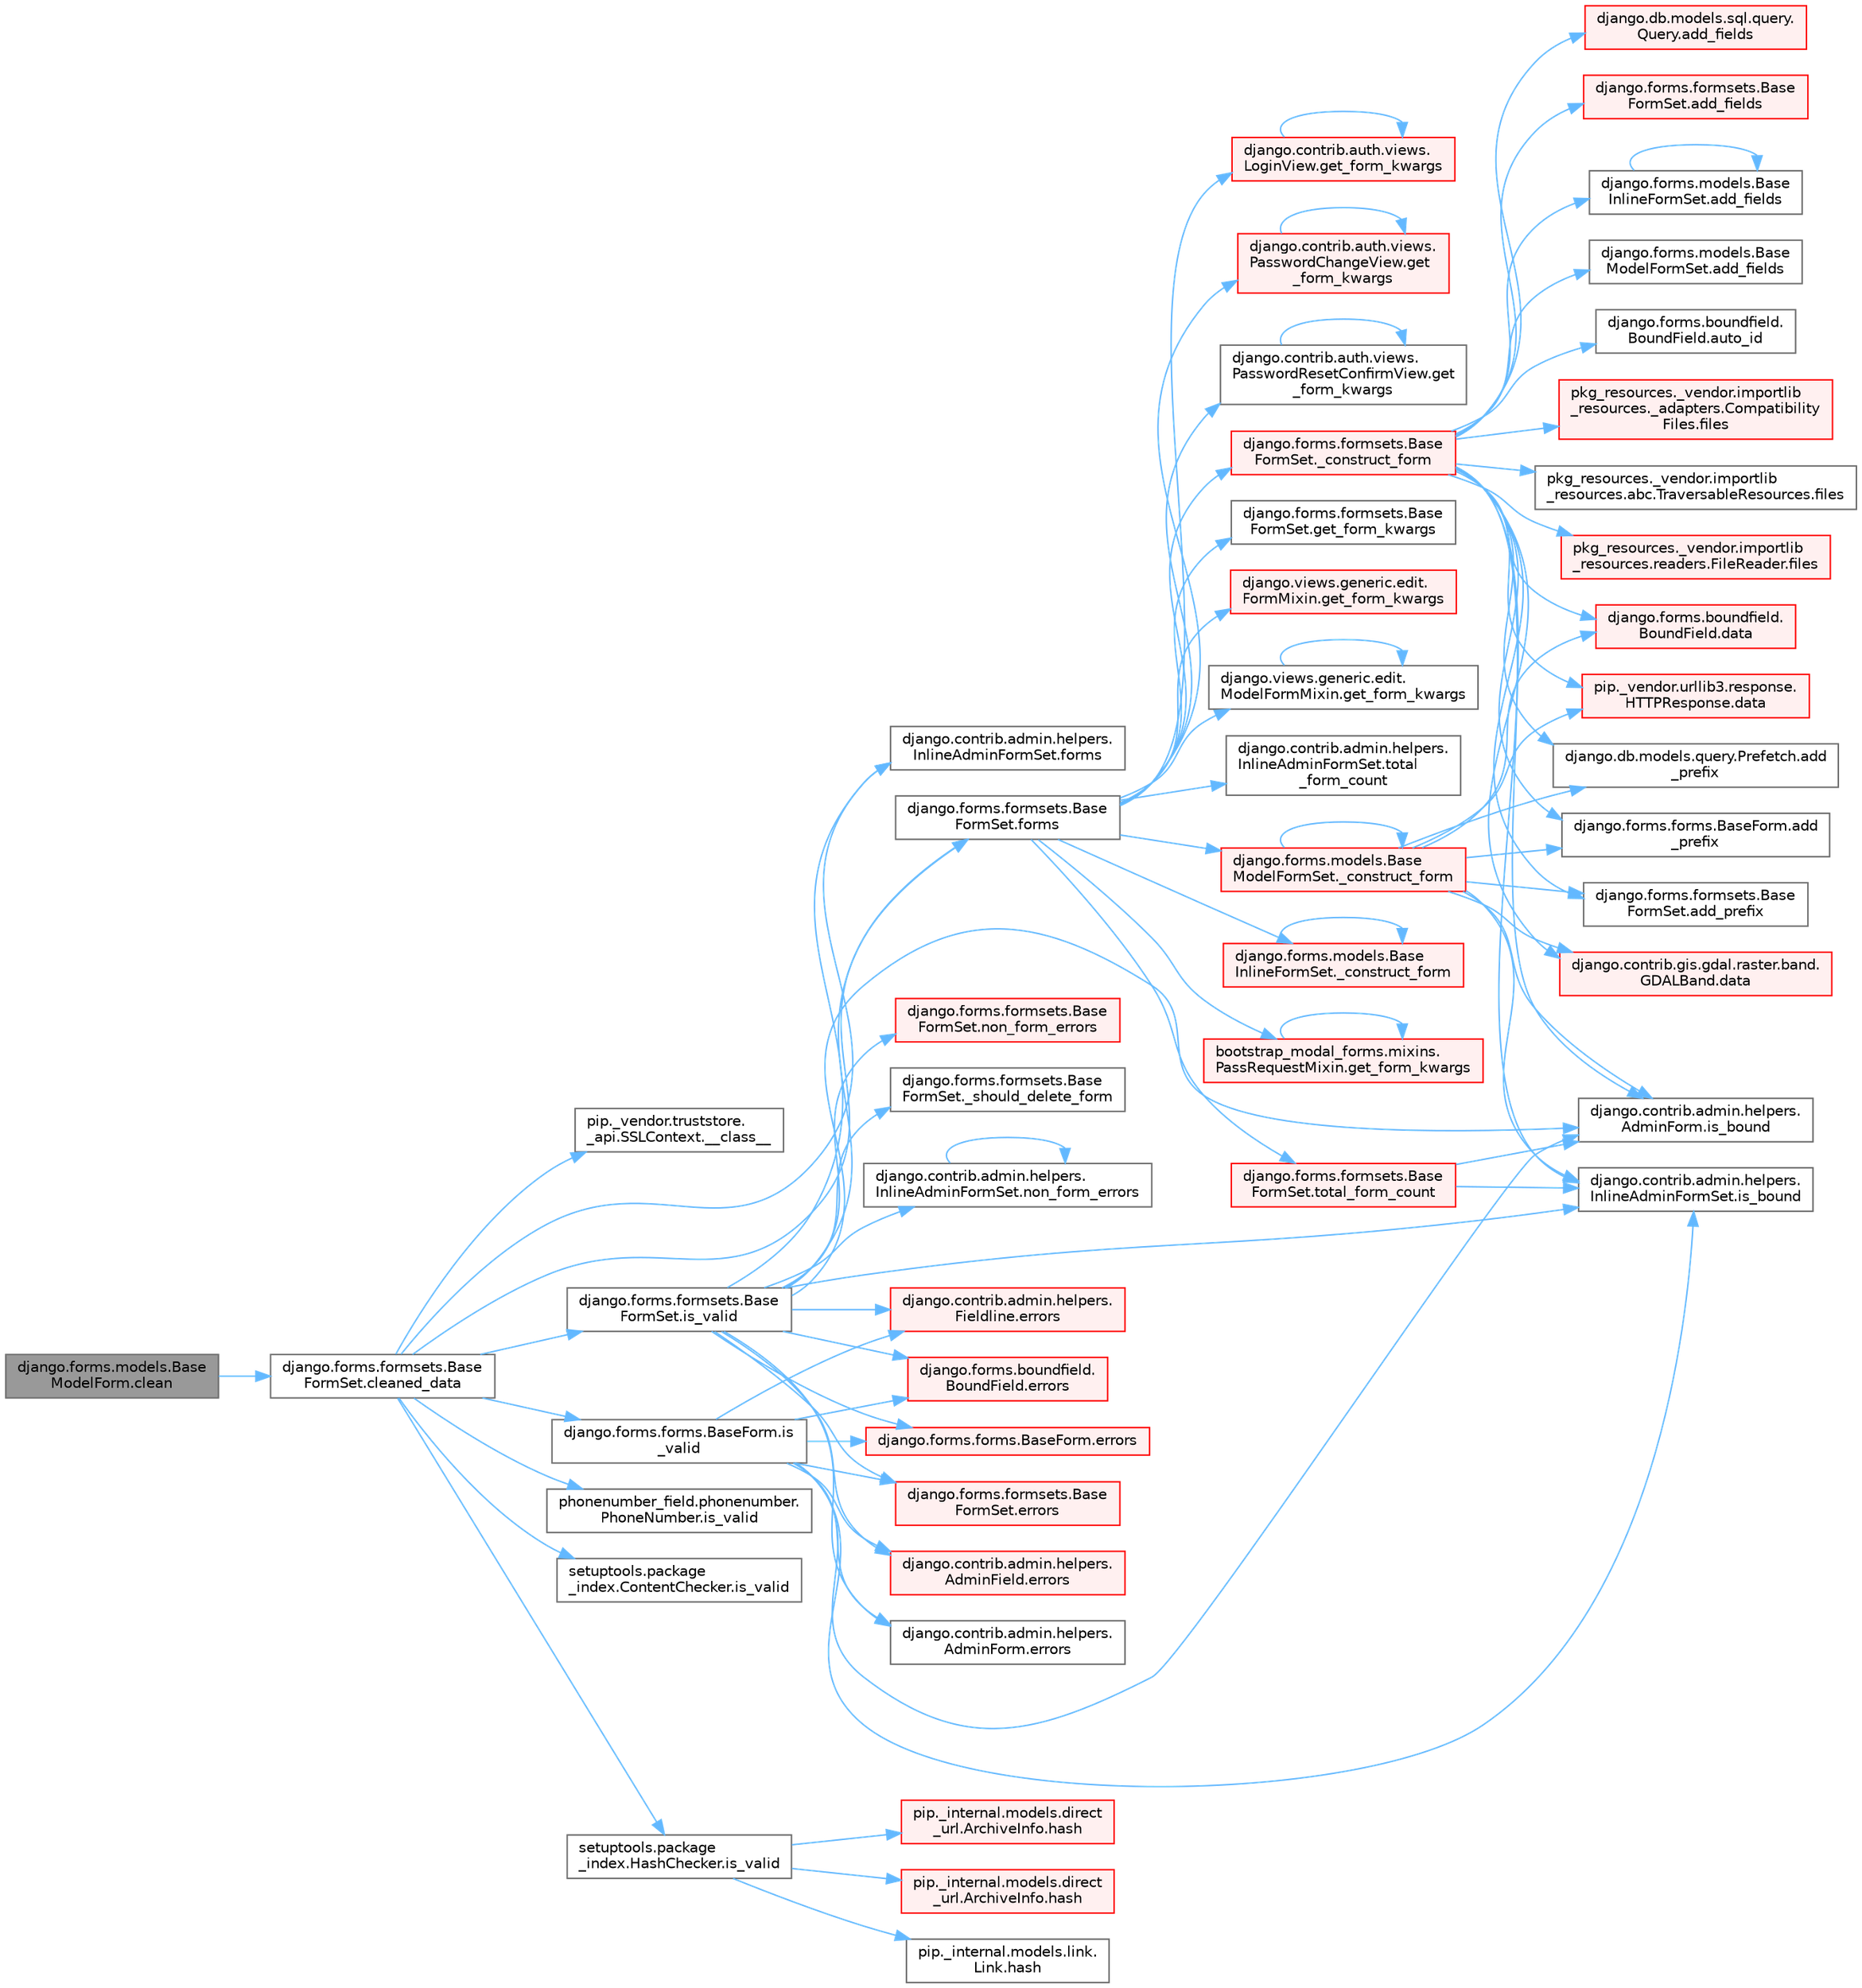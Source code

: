 digraph "django.forms.models.BaseModelForm.clean"
{
 // LATEX_PDF_SIZE
  bgcolor="transparent";
  edge [fontname=Helvetica,fontsize=10,labelfontname=Helvetica,labelfontsize=10];
  node [fontname=Helvetica,fontsize=10,shape=box,height=0.2,width=0.4];
  rankdir="LR";
  Node1 [id="Node000001",label="django.forms.models.Base\lModelForm.clean",height=0.2,width=0.4,color="gray40", fillcolor="grey60", style="filled", fontcolor="black",tooltip=" "];
  Node1 -> Node2 [id="edge1_Node000001_Node000002",color="steelblue1",style="solid",tooltip=" "];
  Node2 [id="Node000002",label="django.forms.formsets.Base\lFormSet.cleaned_data",height=0.2,width=0.4,color="grey40", fillcolor="white", style="filled",URL="$classdjango_1_1forms_1_1formsets_1_1_base_form_set.html#ae51d85dd3faa160668adba372c4e87f7",tooltip=" "];
  Node2 -> Node3 [id="edge2_Node000002_Node000003",color="steelblue1",style="solid",tooltip=" "];
  Node3 [id="Node000003",label="pip._vendor.truststore.\l_api.SSLContext.__class__",height=0.2,width=0.4,color="grey40", fillcolor="white", style="filled",URL="$classpip_1_1__vendor_1_1truststore_1_1__api_1_1_s_s_l_context.html#a530861514f31eabaa3f513557d6e66de",tooltip=" "];
  Node2 -> Node4 [id="edge3_Node000002_Node000004",color="steelblue1",style="solid",tooltip=" "];
  Node4 [id="Node000004",label="django.contrib.admin.helpers.\lInlineAdminFormSet.forms",height=0.2,width=0.4,color="grey40", fillcolor="white", style="filled",URL="$classdjango_1_1contrib_1_1admin_1_1helpers_1_1_inline_admin_form_set.html#aab73a19b39b7eac47d39c4fe6b21ca51",tooltip=" "];
  Node2 -> Node5 [id="edge4_Node000002_Node000005",color="steelblue1",style="solid",tooltip=" "];
  Node5 [id="Node000005",label="django.forms.formsets.Base\lFormSet.forms",height=0.2,width=0.4,color="grey40", fillcolor="white", style="filled",URL="$classdjango_1_1forms_1_1formsets_1_1_base_form_set.html#a398234150267aa3c6dceaa20a7a507f1",tooltip=" "];
  Node5 -> Node6 [id="edge5_Node000005_Node000006",color="steelblue1",style="solid",tooltip=" "];
  Node6 [id="Node000006",label="django.forms.formsets.Base\lFormSet._construct_form",height=0.2,width=0.4,color="red", fillcolor="#FFF0F0", style="filled",URL="$classdjango_1_1forms_1_1formsets_1_1_base_form_set.html#a4a92b0779a5f5964325e73f9c8521fe8",tooltip=" "];
  Node6 -> Node7 [id="edge6_Node000006_Node000007",color="steelblue1",style="solid",tooltip=" "];
  Node7 [id="Node000007",label="django.db.models.sql.query.\lQuery.add_fields",height=0.2,width=0.4,color="red", fillcolor="#FFF0F0", style="filled",URL="$classdjango_1_1db_1_1models_1_1sql_1_1query_1_1_query.html#a86b6a93688b1029c5cc8095a6bc8b683",tooltip=" "];
  Node6 -> Node4486 [id="edge7_Node000006_Node004486",color="steelblue1",style="solid",tooltip=" "];
  Node4486 [id="Node004486",label="django.forms.formsets.Base\lFormSet.add_fields",height=0.2,width=0.4,color="red", fillcolor="#FFF0F0", style="filled",URL="$classdjango_1_1forms_1_1formsets_1_1_base_form_set.html#a9db7c4b565cef620c0195e8f424c3861",tooltip=" "];
  Node6 -> Node4489 [id="edge8_Node000006_Node004489",color="steelblue1",style="solid",tooltip=" "];
  Node4489 [id="Node004489",label="django.forms.models.Base\lInlineFormSet.add_fields",height=0.2,width=0.4,color="grey40", fillcolor="white", style="filled",URL="$classdjango_1_1forms_1_1models_1_1_base_inline_form_set.html#a8e14729fad18b2b23207dfeaffc15cb1",tooltip=" "];
  Node4489 -> Node4489 [id="edge9_Node004489_Node004489",color="steelblue1",style="solid",tooltip=" "];
  Node6 -> Node4490 [id="edge10_Node000006_Node004490",color="steelblue1",style="solid",tooltip=" "];
  Node4490 [id="Node004490",label="django.forms.models.Base\lModelFormSet.add_fields",height=0.2,width=0.4,color="grey40", fillcolor="white", style="filled",URL="$classdjango_1_1forms_1_1models_1_1_base_model_form_set.html#a7cbfcd0996447218ac3164fd6a1305bc",tooltip=" "];
  Node6 -> Node4491 [id="edge11_Node000006_Node004491",color="steelblue1",style="solid",tooltip=" "];
  Node4491 [id="Node004491",label="django.db.models.query.Prefetch.add\l_prefix",height=0.2,width=0.4,color="grey40", fillcolor="white", style="filled",URL="$classdjango_1_1db_1_1models_1_1query_1_1_prefetch.html#afb4d279a423967d5f32da91385163ef5",tooltip=" "];
  Node6 -> Node4492 [id="edge12_Node000006_Node004492",color="steelblue1",style="solid",tooltip=" "];
  Node4492 [id="Node004492",label="django.forms.forms.BaseForm.add\l_prefix",height=0.2,width=0.4,color="grey40", fillcolor="white", style="filled",URL="$classdjango_1_1forms_1_1forms_1_1_base_form.html#ae40cfd5224bffe1e658208d9733eb1cf",tooltip=" "];
  Node6 -> Node2252 [id="edge13_Node000006_Node002252",color="steelblue1",style="solid",tooltip=" "];
  Node2252 [id="Node002252",label="django.forms.formsets.Base\lFormSet.add_prefix",height=0.2,width=0.4,color="grey40", fillcolor="white", style="filled",URL="$classdjango_1_1forms_1_1formsets_1_1_base_form_set.html#a0498beaa50e1791022fde719a1e28ab8",tooltip=" "];
  Node6 -> Node1656 [id="edge14_Node000006_Node001656",color="steelblue1",style="solid",tooltip=" "];
  Node1656 [id="Node001656",label="django.forms.boundfield.\lBoundField.auto_id",height=0.2,width=0.4,color="grey40", fillcolor="white", style="filled",URL="$classdjango_1_1forms_1_1boundfield_1_1_bound_field.html#ae7b115e17041dcc8625b27f5e055a47c",tooltip=" "];
  Node6 -> Node274 [id="edge15_Node000006_Node000274",color="steelblue1",style="solid",tooltip=" "];
  Node274 [id="Node000274",label="django.contrib.gis.gdal.raster.band.\lGDALBand.data",height=0.2,width=0.4,color="red", fillcolor="#FFF0F0", style="filled",URL="$classdjango_1_1contrib_1_1gis_1_1gdal_1_1raster_1_1band_1_1_g_d_a_l_band.html#a5d37dc4c4d5a50a21b75460e75f9ee4d",tooltip=" "];
  Node6 -> Node352 [id="edge16_Node000006_Node000352",color="steelblue1",style="solid",tooltip=" "];
  Node352 [id="Node000352",label="django.forms.boundfield.\lBoundField.data",height=0.2,width=0.4,color="red", fillcolor="#FFF0F0", style="filled",URL="$classdjango_1_1forms_1_1boundfield_1_1_bound_field.html#ad38e19a5099c352218e82322f47b020c",tooltip=" "];
  Node6 -> Node353 [id="edge17_Node000006_Node000353",color="steelblue1",style="solid",tooltip=" "];
  Node353 [id="Node000353",label="pip._vendor.urllib3.response.\lHTTPResponse.data",height=0.2,width=0.4,color="red", fillcolor="#FFF0F0", style="filled",URL="$classpip_1_1__vendor_1_1urllib3_1_1response_1_1_h_t_t_p_response.html#abf3c538704803faf453331b0031f3bdd",tooltip=" "];
  Node6 -> Node2474 [id="edge18_Node000006_Node002474",color="steelblue1",style="solid",tooltip=" "];
  Node2474 [id="Node002474",label="pkg_resources._vendor.importlib\l_resources._adapters.Compatibility\lFiles.files",height=0.2,width=0.4,color="red", fillcolor="#FFF0F0", style="filled",URL="$classpkg__resources_1_1__vendor_1_1importlib__resources_1_1__adapters_1_1_compatibility_files.html#a8b9d338ee8b5f6f2b1b612d2835a5528",tooltip=" "];
  Node6 -> Node2475 [id="edge19_Node000006_Node002475",color="steelblue1",style="solid",tooltip=" "];
  Node2475 [id="Node002475",label="pkg_resources._vendor.importlib\l_resources.abc.TraversableResources.files",height=0.2,width=0.4,color="grey40", fillcolor="white", style="filled",URL="$classpkg__resources_1_1__vendor_1_1importlib__resources_1_1abc_1_1_traversable_resources.html#a355a5579db7885b20dd95b6175965f5b",tooltip=" "];
  Node6 -> Node2476 [id="edge20_Node000006_Node002476",color="steelblue1",style="solid",tooltip=" "];
  Node2476 [id="Node002476",label="pkg_resources._vendor.importlib\l_resources.readers.FileReader.files",height=0.2,width=0.4,color="red", fillcolor="#FFF0F0", style="filled",URL="$classpkg__resources_1_1__vendor_1_1importlib__resources_1_1readers_1_1_file_reader.html#ac80e1e3a22d012bbfb5f1b7a753bab21",tooltip=" "];
  Node6 -> Node2248 [id="edge21_Node000006_Node002248",color="steelblue1",style="solid",tooltip=" "];
  Node2248 [id="Node002248",label="django.contrib.admin.helpers.\lAdminForm.is_bound",height=0.2,width=0.4,color="grey40", fillcolor="white", style="filled",URL="$classdjango_1_1contrib_1_1admin_1_1helpers_1_1_admin_form.html#a3db6718d4233338252982b87421a1ae9",tooltip=" "];
  Node6 -> Node2249 [id="edge22_Node000006_Node002249",color="steelblue1",style="solid",tooltip=" "];
  Node2249 [id="Node002249",label="django.contrib.admin.helpers.\lInlineAdminFormSet.is_bound",height=0.2,width=0.4,color="grey40", fillcolor="white", style="filled",URL="$classdjango_1_1contrib_1_1admin_1_1helpers_1_1_inline_admin_form_set.html#a54ae697ea028b7ed3e193f059bc54a71",tooltip=" "];
  Node5 -> Node4493 [id="edge23_Node000005_Node004493",color="steelblue1",style="solid",tooltip=" "];
  Node4493 [id="Node004493",label="django.forms.models.Base\lInlineFormSet._construct_form",height=0.2,width=0.4,color="red", fillcolor="#FFF0F0", style="filled",URL="$classdjango_1_1forms_1_1models_1_1_base_inline_form_set.html#aed181a723beea830c7e6334b2aa775c3",tooltip=" "];
  Node4493 -> Node4493 [id="edge24_Node004493_Node004493",color="steelblue1",style="solid",tooltip=" "];
  Node5 -> Node4494 [id="edge25_Node000005_Node004494",color="steelblue1",style="solid",tooltip=" "];
  Node4494 [id="Node004494",label="django.forms.models.Base\lModelFormSet._construct_form",height=0.2,width=0.4,color="red", fillcolor="#FFF0F0", style="filled",URL="$classdjango_1_1forms_1_1models_1_1_base_model_form_set.html#a2318f52c4f2963f7674c8e15e2f3c324",tooltip=" "];
  Node4494 -> Node4494 [id="edge26_Node004494_Node004494",color="steelblue1",style="solid",tooltip=" "];
  Node4494 -> Node4491 [id="edge27_Node004494_Node004491",color="steelblue1",style="solid",tooltip=" "];
  Node4494 -> Node4492 [id="edge28_Node004494_Node004492",color="steelblue1",style="solid",tooltip=" "];
  Node4494 -> Node2252 [id="edge29_Node004494_Node002252",color="steelblue1",style="solid",tooltip=" "];
  Node4494 -> Node274 [id="edge30_Node004494_Node000274",color="steelblue1",style="solid",tooltip=" "];
  Node4494 -> Node352 [id="edge31_Node004494_Node000352",color="steelblue1",style="solid",tooltip=" "];
  Node4494 -> Node353 [id="edge32_Node004494_Node000353",color="steelblue1",style="solid",tooltip=" "];
  Node4494 -> Node2248 [id="edge33_Node004494_Node002248",color="steelblue1",style="solid",tooltip=" "];
  Node4494 -> Node2249 [id="edge34_Node004494_Node002249",color="steelblue1",style="solid",tooltip=" "];
  Node5 -> Node1959 [id="edge35_Node000005_Node001959",color="steelblue1",style="solid",tooltip=" "];
  Node1959 [id="Node001959",label="bootstrap_modal_forms.mixins.\lPassRequestMixin.get_form_kwargs",height=0.2,width=0.4,color="red", fillcolor="#FFF0F0", style="filled",URL="$classbootstrap__modal__forms_1_1mixins_1_1_pass_request_mixin.html#ad4ae849823f332bb1016a8508cb34ee3",tooltip=" "];
  Node1959 -> Node1959 [id="edge36_Node001959_Node001959",color="steelblue1",style="solid",tooltip=" "];
  Node5 -> Node1960 [id="edge37_Node000005_Node001960",color="steelblue1",style="solid",tooltip=" "];
  Node1960 [id="Node001960",label="django.contrib.auth.views.\lLoginView.get_form_kwargs",height=0.2,width=0.4,color="red", fillcolor="#FFF0F0", style="filled",URL="$classdjango_1_1contrib_1_1auth_1_1views_1_1_login_view.html#a2eba98b8c16c8a98348679ea2c921d25",tooltip=" "];
  Node1960 -> Node1960 [id="edge38_Node001960_Node001960",color="steelblue1",style="solid",tooltip=" "];
  Node5 -> Node1961 [id="edge39_Node000005_Node001961",color="steelblue1",style="solid",tooltip=" "];
  Node1961 [id="Node001961",label="django.contrib.auth.views.\lPasswordChangeView.get\l_form_kwargs",height=0.2,width=0.4,color="red", fillcolor="#FFF0F0", style="filled",URL="$classdjango_1_1contrib_1_1auth_1_1views_1_1_password_change_view.html#a553cf3e37e5a2c05db774e580cbcc038",tooltip=" "];
  Node1961 -> Node1961 [id="edge40_Node001961_Node001961",color="steelblue1",style="solid",tooltip=" "];
  Node5 -> Node1962 [id="edge41_Node000005_Node001962",color="steelblue1",style="solid",tooltip=" "];
  Node1962 [id="Node001962",label="django.contrib.auth.views.\lPasswordResetConfirmView.get\l_form_kwargs",height=0.2,width=0.4,color="grey40", fillcolor="white", style="filled",URL="$classdjango_1_1contrib_1_1auth_1_1views_1_1_password_reset_confirm_view.html#a370c4fdedb3f2a2550450e2dbdb1bb80",tooltip=" "];
  Node1962 -> Node1962 [id="edge42_Node001962_Node001962",color="steelblue1",style="solid",tooltip=" "];
  Node5 -> Node1963 [id="edge43_Node000005_Node001963",color="steelblue1",style="solid",tooltip=" "];
  Node1963 [id="Node001963",label="django.forms.formsets.Base\lFormSet.get_form_kwargs",height=0.2,width=0.4,color="grey40", fillcolor="white", style="filled",URL="$classdjango_1_1forms_1_1formsets_1_1_base_form_set.html#aaae42461c58f5266a1e98419c8f79902",tooltip=" "];
  Node5 -> Node1964 [id="edge44_Node000005_Node001964",color="steelblue1",style="solid",tooltip=" "];
  Node1964 [id="Node001964",label="django.views.generic.edit.\lFormMixin.get_form_kwargs",height=0.2,width=0.4,color="red", fillcolor="#FFF0F0", style="filled",URL="$classdjango_1_1views_1_1generic_1_1edit_1_1_form_mixin.html#a7e8c141b6c4efa8727e7f06322969249",tooltip=" "];
  Node5 -> Node1967 [id="edge45_Node000005_Node001967",color="steelblue1",style="solid",tooltip=" "];
  Node1967 [id="Node001967",label="django.views.generic.edit.\lModelFormMixin.get_form_kwargs",height=0.2,width=0.4,color="grey40", fillcolor="white", style="filled",URL="$classdjango_1_1views_1_1generic_1_1edit_1_1_model_form_mixin.html#acb08afab46e151c93364f9ceca55d786",tooltip=" "];
  Node1967 -> Node1967 [id="edge46_Node001967_Node001967",color="steelblue1",style="solid",tooltip=" "];
  Node5 -> Node2258 [id="edge47_Node000005_Node002258",color="steelblue1",style="solid",tooltip=" "];
  Node2258 [id="Node002258",label="django.contrib.admin.helpers.\lInlineAdminFormSet.total\l_form_count",height=0.2,width=0.4,color="grey40", fillcolor="white", style="filled",URL="$classdjango_1_1contrib_1_1admin_1_1helpers_1_1_inline_admin_form_set.html#a875279fc2106dd77d68f94726a4343b3",tooltip=" "];
  Node5 -> Node2259 [id="edge48_Node000005_Node002259",color="steelblue1",style="solid",tooltip=" "];
  Node2259 [id="Node002259",label="django.forms.formsets.Base\lFormSet.total_form_count",height=0.2,width=0.4,color="red", fillcolor="#FFF0F0", style="filled",URL="$classdjango_1_1forms_1_1formsets_1_1_base_form_set.html#a6f385fb1509469e7b3071b42ad2dc945",tooltip=" "];
  Node2259 -> Node2248 [id="edge49_Node002259_Node002248",color="steelblue1",style="solid",tooltip=" "];
  Node2259 -> Node2249 [id="edge50_Node002259_Node002249",color="steelblue1",style="solid",tooltip=" "];
  Node2 -> Node2222 [id="edge51_Node000002_Node002222",color="steelblue1",style="solid",tooltip=" "];
  Node2222 [id="Node002222",label="django.forms.forms.BaseForm.is\l_valid",height=0.2,width=0.4,color="grey40", fillcolor="white", style="filled",URL="$classdjango_1_1forms_1_1forms_1_1_base_form.html#a8be15c9eaccca682a18c7d3f13802cc4",tooltip=" "];
  Node2222 -> Node522 [id="edge52_Node002222_Node000522",color="steelblue1",style="solid",tooltip=" "];
  Node522 [id="Node000522",label="django.contrib.admin.helpers.\lAdminField.errors",height=0.2,width=0.4,color="red", fillcolor="#FFF0F0", style="filled",URL="$classdjango_1_1contrib_1_1admin_1_1helpers_1_1_admin_field.html#a2ed7041739e06b7ebeb076401379c675",tooltip=" "];
  Node2222 -> Node523 [id="edge53_Node002222_Node000523",color="steelblue1",style="solid",tooltip=" "];
  Node523 [id="Node000523",label="django.contrib.admin.helpers.\lAdminForm.errors",height=0.2,width=0.4,color="grey40", fillcolor="white", style="filled",URL="$classdjango_1_1contrib_1_1admin_1_1helpers_1_1_admin_form.html#a3ccc9540a232de721c24f95c26a2b34a",tooltip=" "];
  Node2222 -> Node524 [id="edge54_Node002222_Node000524",color="steelblue1",style="solid",tooltip=" "];
  Node524 [id="Node000524",label="django.contrib.admin.helpers.\lFieldline.errors",height=0.2,width=0.4,color="red", fillcolor="#FFF0F0", style="filled",URL="$classdjango_1_1contrib_1_1admin_1_1helpers_1_1_fieldline.html#ac0094313ce4b91212414f914a381499d",tooltip=" "];
  Node2222 -> Node539 [id="edge55_Node002222_Node000539",color="steelblue1",style="solid",tooltip=" "];
  Node539 [id="Node000539",label="django.forms.boundfield.\lBoundField.errors",height=0.2,width=0.4,color="red", fillcolor="#FFF0F0", style="filled",URL="$classdjango_1_1forms_1_1boundfield_1_1_bound_field.html#a47569da22ccdcdd1bb15a2506a0a5f6e",tooltip=" "];
  Node2222 -> Node1714 [id="edge56_Node002222_Node001714",color="steelblue1",style="solid",tooltip=" "];
  Node1714 [id="Node001714",label="django.forms.forms.BaseForm.errors",height=0.2,width=0.4,color="red", fillcolor="#FFF0F0", style="filled",URL="$classdjango_1_1forms_1_1forms_1_1_base_form.html#aca47cb75eb6c321d1c429b33eca94d49",tooltip=" "];
  Node2222 -> Node2223 [id="edge57_Node002222_Node002223",color="steelblue1",style="solid",tooltip=" "];
  Node2223 [id="Node002223",label="django.forms.formsets.Base\lFormSet.errors",height=0.2,width=0.4,color="red", fillcolor="#FFF0F0", style="filled",URL="$classdjango_1_1forms_1_1formsets_1_1_base_form_set.html#a9e249e2240c3ae2775249e3d3da42020",tooltip=" "];
  Node2222 -> Node2248 [id="edge58_Node002222_Node002248",color="steelblue1",style="solid",tooltip=" "];
  Node2222 -> Node2249 [id="edge59_Node002222_Node002249",color="steelblue1",style="solid",tooltip=" "];
  Node2 -> Node2260 [id="edge60_Node000002_Node002260",color="steelblue1",style="solid",tooltip=" "];
  Node2260 [id="Node002260",label="django.forms.formsets.Base\lFormSet.is_valid",height=0.2,width=0.4,color="grey40", fillcolor="white", style="filled",URL="$classdjango_1_1forms_1_1formsets_1_1_base_form_set.html#a713477cfb7c01e723400df62b49c250c",tooltip=" "];
  Node2260 -> Node2251 [id="edge61_Node002260_Node002251",color="steelblue1",style="solid",tooltip=" "];
  Node2251 [id="Node002251",label="django.forms.formsets.Base\lFormSet._should_delete_form",height=0.2,width=0.4,color="grey40", fillcolor="white", style="filled",URL="$classdjango_1_1forms_1_1formsets_1_1_base_form_set.html#a4c4f89a542f15dcb367e018a44444118",tooltip=" "];
  Node2260 -> Node522 [id="edge62_Node002260_Node000522",color="steelblue1",style="solid",tooltip=" "];
  Node2260 -> Node523 [id="edge63_Node002260_Node000523",color="steelblue1",style="solid",tooltip=" "];
  Node2260 -> Node524 [id="edge64_Node002260_Node000524",color="steelblue1",style="solid",tooltip=" "];
  Node2260 -> Node539 [id="edge65_Node002260_Node000539",color="steelblue1",style="solid",tooltip=" "];
  Node2260 -> Node1714 [id="edge66_Node002260_Node001714",color="steelblue1",style="solid",tooltip=" "];
  Node2260 -> Node2223 [id="edge67_Node002260_Node002223",color="steelblue1",style="solid",tooltip=" "];
  Node2260 -> Node4 [id="edge68_Node002260_Node000004",color="steelblue1",style="solid",tooltip=" "];
  Node2260 -> Node5 [id="edge69_Node002260_Node000005",color="steelblue1",style="solid",tooltip=" "];
  Node2260 -> Node2248 [id="edge70_Node002260_Node002248",color="steelblue1",style="solid",tooltip=" "];
  Node2260 -> Node2249 [id="edge71_Node002260_Node002249",color="steelblue1",style="solid",tooltip=" "];
  Node2260 -> Node2261 [id="edge72_Node002260_Node002261",color="steelblue1",style="solid",tooltip=" "];
  Node2261 [id="Node002261",label="django.contrib.admin.helpers.\lInlineAdminFormSet.non_form_errors",height=0.2,width=0.4,color="grey40", fillcolor="white", style="filled",URL="$classdjango_1_1contrib_1_1admin_1_1helpers_1_1_inline_admin_form_set.html#ae6c5e4e232e75026288705aa7012991f",tooltip=" "];
  Node2261 -> Node2261 [id="edge73_Node002261_Node002261",color="steelblue1",style="solid",tooltip=" "];
  Node2260 -> Node2262 [id="edge74_Node002260_Node002262",color="steelblue1",style="solid",tooltip=" "];
  Node2262 [id="Node002262",label="django.forms.formsets.Base\lFormSet.non_form_errors",height=0.2,width=0.4,color="red", fillcolor="#FFF0F0", style="filled",URL="$classdjango_1_1forms_1_1formsets_1_1_base_form_set.html#a8b499fb5fdd72c59134bf40aeac2de3c",tooltip=" "];
  Node2 -> Node2263 [id="edge75_Node000002_Node002263",color="steelblue1",style="solid",tooltip=" "];
  Node2263 [id="Node002263",label="phonenumber_field.phonenumber.\lPhoneNumber.is_valid",height=0.2,width=0.4,color="grey40", fillcolor="white", style="filled",URL="$classphonenumber__field_1_1phonenumber_1_1_phone_number.html#ab4a207ff084a17737b18a5074096b074",tooltip=" "];
  Node2 -> Node2264 [id="edge76_Node000002_Node002264",color="steelblue1",style="solid",tooltip=" "];
  Node2264 [id="Node002264",label="setuptools.package\l_index.ContentChecker.is_valid",height=0.2,width=0.4,color="grey40", fillcolor="white", style="filled",URL="$classsetuptools_1_1package__index_1_1_content_checker.html#a0f25c22bc08b2207a610d84de76fbc4b",tooltip=" "];
  Node2 -> Node2265 [id="edge77_Node000002_Node002265",color="steelblue1",style="solid",tooltip=" "];
  Node2265 [id="Node002265",label="setuptools.package\l_index.HashChecker.is_valid",height=0.2,width=0.4,color="grey40", fillcolor="white", style="filled",URL="$classsetuptools_1_1package__index_1_1_hash_checker.html#adaab57af90d7d0a3b5aa4e6d0449aef5",tooltip=" "];
  Node2265 -> Node2266 [id="edge78_Node002265_Node002266",color="steelblue1",style="solid",tooltip=" "];
  Node2266 [id="Node002266",label="pip._internal.models.direct\l_url.ArchiveInfo.hash",height=0.2,width=0.4,color="red", fillcolor="#FFF0F0", style="filled",URL="$classpip_1_1__internal_1_1models_1_1direct__url_1_1_archive_info.html#a0ffc8766f9e16ceac2cfcd49b67ac5c5",tooltip=" "];
  Node2265 -> Node2268 [id="edge79_Node002265_Node002268",color="steelblue1",style="solid",tooltip=" "];
  Node2268 [id="Node002268",label="pip._internal.models.direct\l_url.ArchiveInfo.hash",height=0.2,width=0.4,color="red", fillcolor="#FFF0F0", style="filled",URL="$classpip_1_1__internal_1_1models_1_1direct__url_1_1_archive_info.html#a57b11be2643e2f72c5d69051ce2157c8",tooltip=" "];
  Node2265 -> Node2689 [id="edge80_Node002265_Node002689",color="steelblue1",style="solid",tooltip=" "];
  Node2689 [id="Node002689",label="pip._internal.models.link.\lLink.hash",height=0.2,width=0.4,color="grey40", fillcolor="white", style="filled",URL="$classpip_1_1__internal_1_1models_1_1link_1_1_link.html#a9d79621efd16f7c320ee3fdd6d8585b5",tooltip=" "];
}
